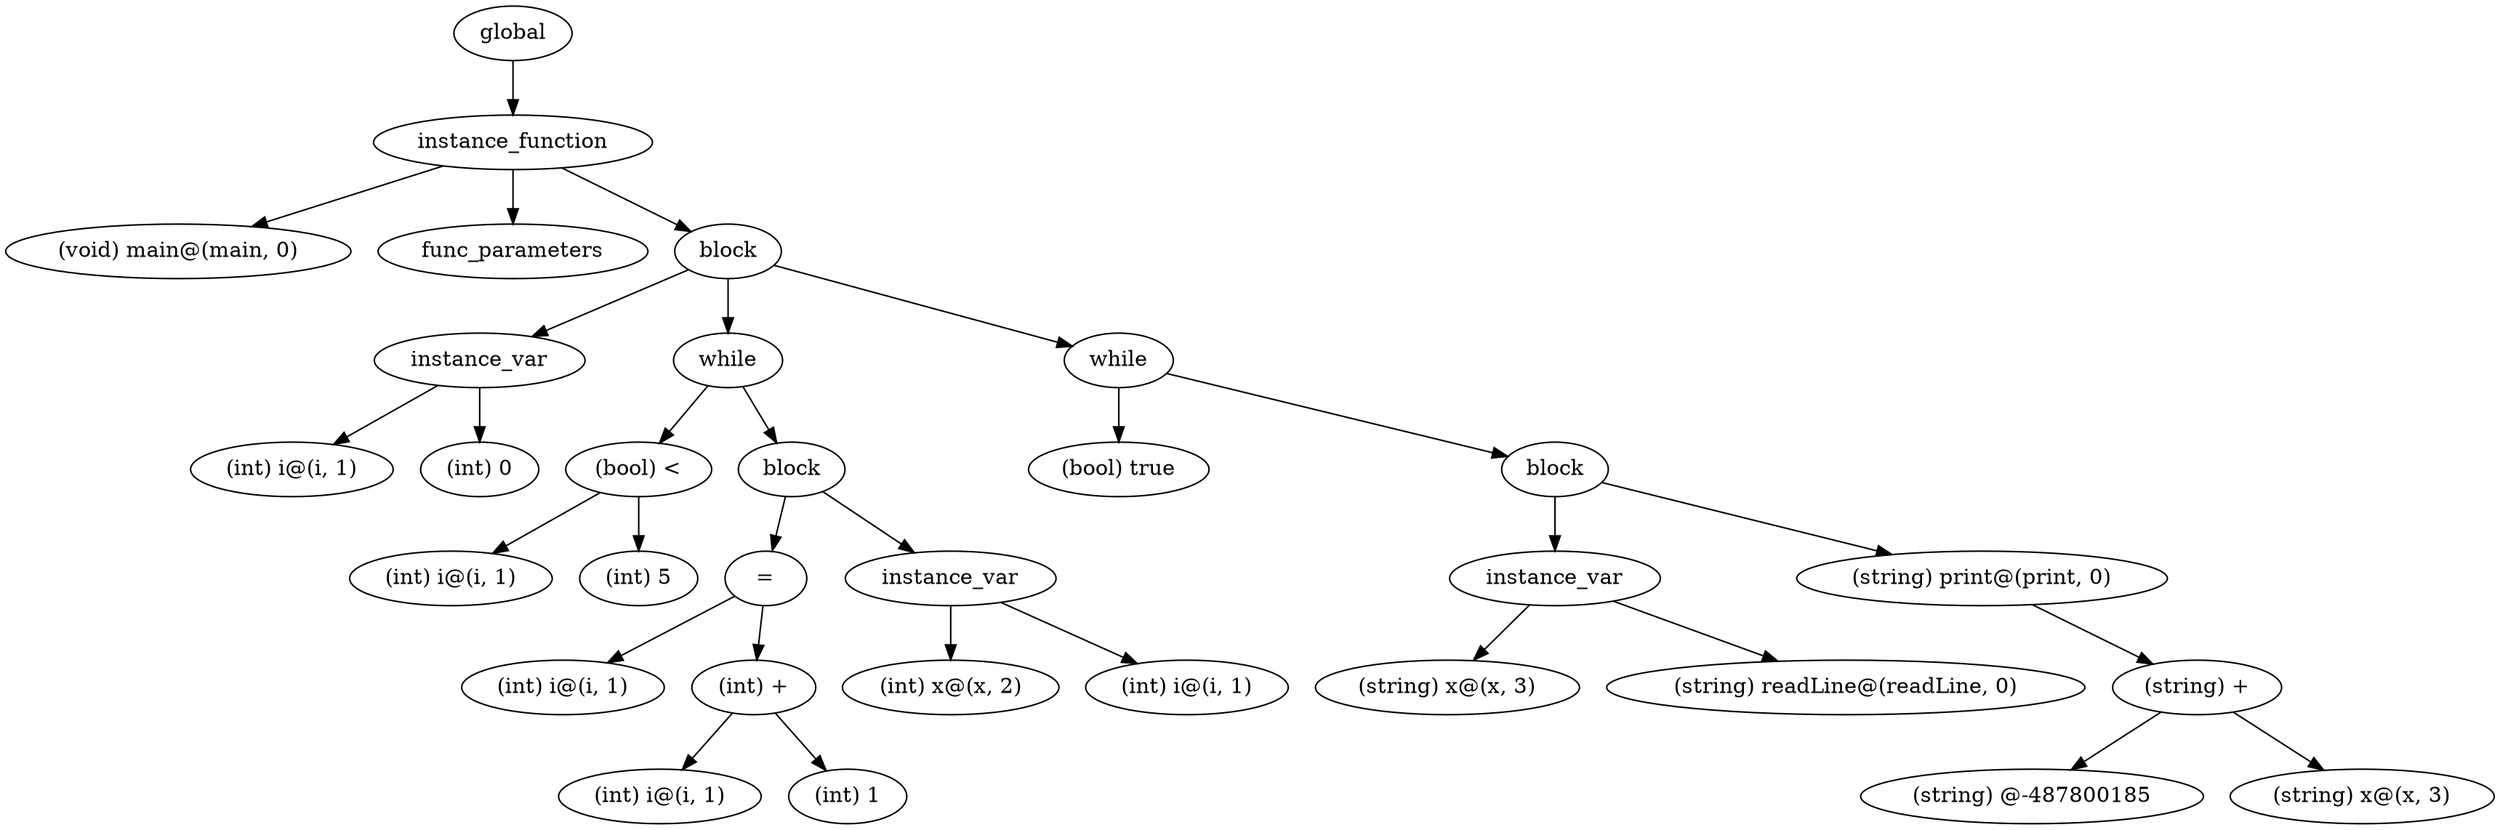 digraph {
graph [ordering="out"];
node0[label="global"];
node1[label="instance_function"];
node2[label="(void) main@(main, 0)"];
node1 -> node2;
node3[label="func_parameters"];
node1 -> node3;
node4[label="block"];
node5[label="instance_var"];
node6[label="(int) i@(i, 1)"];
node5 -> node6;
node7[label="(int) 0"];
node5 -> node7;
node4 -> node5;
node8[label="while"];
node9[label="(bool) <"];
node10[label="(int) i@(i, 1)"];
node9 -> node10;
node11[label="(int) 5"];
node9 -> node11;
node8 -> node9;
node12[label="block"];
node13[label="="];
node14[label="(int) i@(i, 1)"];
node13 -> node14;
node15[label="(int) +"];
node16[label="(int) i@(i, 1)"];
node15 -> node16;
node17[label="(int) 1"];
node15 -> node17;
node13 -> node15;
node12 -> node13;
node18[label="instance_var"];
node19[label="(int) x@(x, 2)"];
node18 -> node19;
node20[label="(int) i@(i, 1)"];
node18 -> node20;
node12 -> node18;
node8 -> node12;
node4 -> node8;
node21[label="while"];
node22[label="(bool) true"];
node21 -> node22;
node23[label="block"];
node24[label="instance_var"];
node25[label="(string) x@(x, 3)"];
node24 -> node25;
node26[label="(string) readLine@(readLine, 0)"];
node24 -> node26;
node23 -> node24;
node27[label="(string) print@(print, 0)"];
node28[label="(string) +"];
node29[label="(string) @-487800185"];
node28 -> node29;
node30[label="(string) x@(x, 3)"];
node28 -> node30;
node27 -> node28;
node23 -> node27;
node21 -> node23;
node4 -> node21;
node1 -> node4;
node0 -> node1;
}
